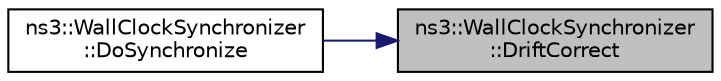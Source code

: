 digraph "ns3::WallClockSynchronizer::DriftCorrect"
{
 // LATEX_PDF_SIZE
  edge [fontname="Helvetica",fontsize="10",labelfontname="Helvetica",labelfontsize="10"];
  node [fontname="Helvetica",fontsize="10",shape=record];
  rankdir="RL";
  Node1 [label="ns3::WallClockSynchronizer\l::DriftCorrect",height=0.2,width=0.4,color="black", fillcolor="grey75", style="filled", fontcolor="black",tooltip="Compute a correction to the nominal delay to account for realtime drift since the last DoSynchronize."];
  Node1 -> Node2 [dir="back",color="midnightblue",fontsize="10",style="solid",fontname="Helvetica"];
  Node2 [label="ns3::WallClockSynchronizer\l::DoSynchronize",height=0.2,width=0.4,color="black", fillcolor="white", style="filled",URL="$classns3_1_1_wall_clock_synchronizer.html#a2239c8d81f229d97bf4a3585031fb5ea",tooltip="Wait until the real time is in sync with the specified simulation time."];
}
